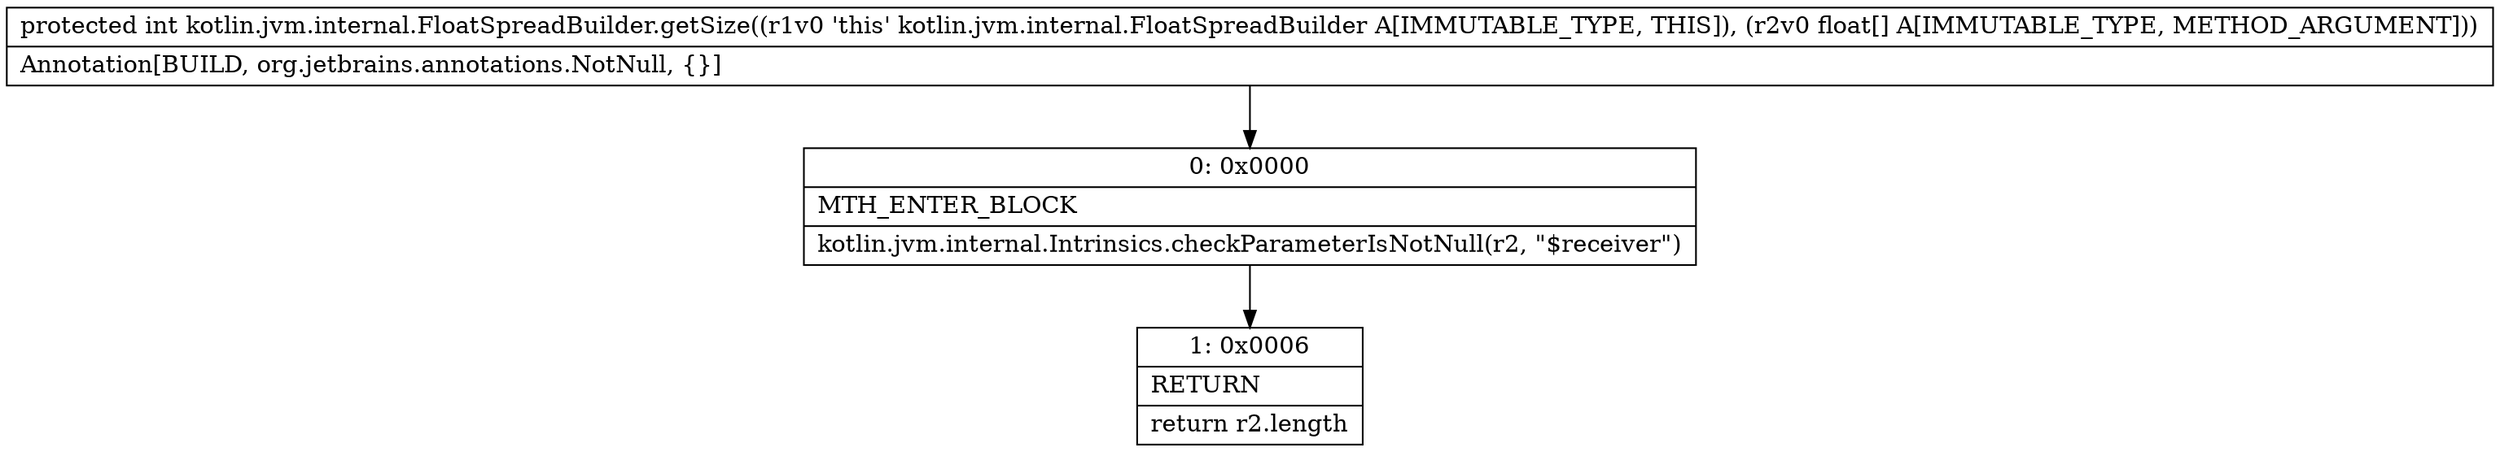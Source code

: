 digraph "CFG forkotlin.jvm.internal.FloatSpreadBuilder.getSize([F)I" {
Node_0 [shape=record,label="{0\:\ 0x0000|MTH_ENTER_BLOCK\l|kotlin.jvm.internal.Intrinsics.checkParameterIsNotNull(r2, \"$receiver\")\l}"];
Node_1 [shape=record,label="{1\:\ 0x0006|RETURN\l|return r2.length\l}"];
MethodNode[shape=record,label="{protected int kotlin.jvm.internal.FloatSpreadBuilder.getSize((r1v0 'this' kotlin.jvm.internal.FloatSpreadBuilder A[IMMUTABLE_TYPE, THIS]), (r2v0 float[] A[IMMUTABLE_TYPE, METHOD_ARGUMENT]))  | Annotation[BUILD, org.jetbrains.annotations.NotNull, \{\}]\l}"];
MethodNode -> Node_0;
Node_0 -> Node_1;
}

